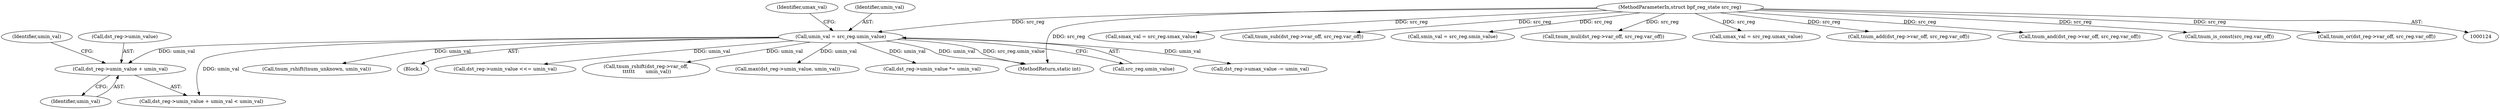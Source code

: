 digraph "0_linux_4374f256ce8182019353c0c639bb8d0695b4c941@pointer" {
"1000235" [label="(Call,dst_reg->umin_value + umin_val)"];
"1000171" [label="(Call,umin_val = src_reg.umin_value)"];
"1000128" [label="(MethodParameterIn,struct bpf_reg_state src_reg)"];
"1000166" [label="(Call,smax_val = src_reg.smax_value)"];
"1000240" [label="(Identifier,umin_val)"];
"1000739" [label="(Call,tnum_rshift(tnum_unknown, umin_val))"];
"1000129" [label="(Block,)"];
"1000128" [label="(MethodParameterIn,struct bpf_reg_state src_reg)"];
"1000352" [label="(Call,tnum_sub(dst_reg->var_off, src_reg.var_off))"];
"1000161" [label="(Call,smin_val = src_reg.smin_value)"];
"1000365" [label="(Call,tnum_mul(dst_reg->var_off, src_reg.var_off))"];
"1000177" [label="(Identifier,umax_val)"];
"1000176" [label="(Call,umax_val = src_reg.umax_value)"];
"1000647" [label="(Call,dst_reg->umin_value <<= umin_val)"];
"1000236" [label="(Call,dst_reg->umin_value)"];
"1000275" [label="(Call,tnum_add(dst_reg->var_off, src_reg.var_off))"];
"1000472" [label="(Call,tnum_and(dst_reg->var_off, src_reg.var_off))"];
"1000729" [label="(Call,tnum_rshift(dst_reg->var_off,\n \t\t\t\t\t\t       umin_val))"];
"1000239" [label="(Identifier,umin_val)"];
"1000572" [label="(Call,max(dst_reg->umin_value, umin_val))"];
"1000404" [label="(Call,dst_reg->umin_value *= umin_val)"];
"1000172" [label="(Identifier,umin_val)"];
"1000769" [label="(MethodReturn,static int)"];
"1000173" [label="(Call,src_reg.umin_value)"];
"1000343" [label="(Call,dst_reg->umax_value -= umin_val)"];
"1000183" [label="(Call,tnum_is_const(src_reg.var_off))"];
"1000561" [label="(Call,tnum_or(dst_reg->var_off, src_reg.var_off))"];
"1000235" [label="(Call,dst_reg->umin_value + umin_val)"];
"1000171" [label="(Call,umin_val = src_reg.umin_value)"];
"1000234" [label="(Call,dst_reg->umin_value + umin_val < umin_val)"];
"1000235" -> "1000234"  [label="AST: "];
"1000235" -> "1000239"  [label="CFG: "];
"1000236" -> "1000235"  [label="AST: "];
"1000239" -> "1000235"  [label="AST: "];
"1000240" -> "1000235"  [label="CFG: "];
"1000171" -> "1000235"  [label="DDG: umin_val"];
"1000171" -> "1000129"  [label="AST: "];
"1000171" -> "1000173"  [label="CFG: "];
"1000172" -> "1000171"  [label="AST: "];
"1000173" -> "1000171"  [label="AST: "];
"1000177" -> "1000171"  [label="CFG: "];
"1000171" -> "1000769"  [label="DDG: umin_val"];
"1000171" -> "1000769"  [label="DDG: src_reg.umin_value"];
"1000128" -> "1000171"  [label="DDG: src_reg"];
"1000171" -> "1000234"  [label="DDG: umin_val"];
"1000171" -> "1000343"  [label="DDG: umin_val"];
"1000171" -> "1000404"  [label="DDG: umin_val"];
"1000171" -> "1000572"  [label="DDG: umin_val"];
"1000171" -> "1000647"  [label="DDG: umin_val"];
"1000171" -> "1000729"  [label="DDG: umin_val"];
"1000171" -> "1000739"  [label="DDG: umin_val"];
"1000128" -> "1000124"  [label="AST: "];
"1000128" -> "1000769"  [label="DDG: src_reg"];
"1000128" -> "1000161"  [label="DDG: src_reg"];
"1000128" -> "1000166"  [label="DDG: src_reg"];
"1000128" -> "1000176"  [label="DDG: src_reg"];
"1000128" -> "1000183"  [label="DDG: src_reg"];
"1000128" -> "1000275"  [label="DDG: src_reg"];
"1000128" -> "1000352"  [label="DDG: src_reg"];
"1000128" -> "1000365"  [label="DDG: src_reg"];
"1000128" -> "1000472"  [label="DDG: src_reg"];
"1000128" -> "1000561"  [label="DDG: src_reg"];
}
